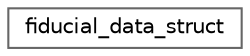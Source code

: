 digraph "Graphical Class Hierarchy"
{
 // LATEX_PDF_SIZE
  bgcolor="transparent";
  edge [fontname=Helvetica,fontsize=10,labelfontname=Helvetica,labelfontsize=10];
  node [fontname=Helvetica,fontsize=10,shape=box,height=0.2,width=0.4];
  rankdir="LR";
  Node0 [id="Node000000",label="fiducial_data_struct",height=0.2,width=0.4,color="grey40", fillcolor="white", style="filled",URL="$structfiducial__data__struct.html",tooltip=" "];
}
